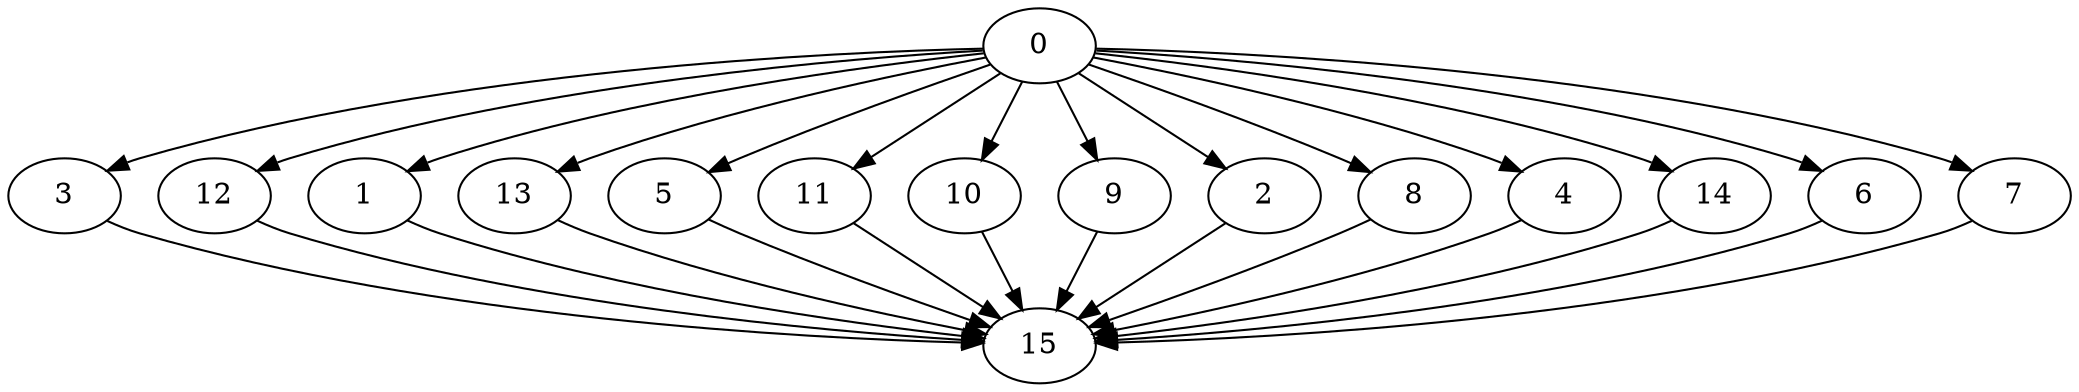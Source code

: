 digraph "Fork_Join_Nodes_16_CCR_1.01_WeightType_Random" {
	graph ["Duplicate states"=0,
		GraphType=F_J,
		"Max states in OPEN"=0,
		Modes="120000ms; topo-ordered tasks, ; Pruning: task equivalence, fixed order ready list, ; F-value: ; Optimisation: best schedule length (\
SL) optimisation on equal, ",
		NumberOfTasks=16,
		"Pruned using list schedule length"=7667768,
		"States removed from OPEN"=0,
		TargetSystem="Homogeneous-4",
		"Time to schedule (ms)"=32450,
		"Total idle time"=61,
		"Total schedule length"=63,
		"Total sequential time"=162,
		"Total states created"=108856289
	];
	0	["Finish time"=18,
		Processor=0,
		"Start time"=0,
		Weight=18];
	3	["Finish time"=38,
		Processor=0,
		"Start time"=22,
		Weight=16];
	0 -> 3	[Weight=6];
	12	["Finish time"=44,
		Processor=1,
		"Start time"=31,
		Weight=13];
	0 -> 12	[Weight=10];
	1	["Finish time"=52,
		Processor=2,
		"Start time"=36,
		Weight=16];
	0 -> 1	[Weight=10];
	13	["Finish time"=56,
		Processor=3,
		"Start time"=43,
		Weight=13];
	0 -> 13	[Weight=8];
	5	["Finish time"=34,
		Processor=3,
		"Start time"=20,
		Weight=14];
	0 -> 5	[Weight=2];
	11	["Finish time"=36,
		Processor=2,
		"Start time"=25,
		Weight=11];
	0 -> 11	[Weight=3];
	10	["Finish time"=54,
		Processor=0,
		"Start time"=38,
		Weight=16];
	0 -> 10	[Weight=7];
	9	["Finish time"=43,
		Processor=3,
		"Start time"=34,
		Weight=9];
	0 -> 9	[Weight=5];
	2	["Finish time"=31,
		Processor=1,
		"Start time"=26,
		Weight=5];
	0 -> 2	[Weight=7];
	8	["Finish time"=26,
		Processor=1,
		"Start time"=21,
		Weight=5];
	0 -> 8	[Weight=3];
	4	["Finish time"=25,
		Processor=2,
		"Start time"=20,
		Weight=5];
	0 -> 4	[Weight=2];
	14	["Finish time"=49,
		Processor=1,
		"Start time"=44,
		Weight=5];
	0 -> 14	[Weight=4];
	6	["Finish time"=54,
		Processor=1,
		"Start time"=49,
		Weight=5];
	0 -> 6	[Weight=2];
	7	["Finish time"=22,
		Processor=0,
		"Start time"=18,
		Weight=4];
	0 -> 7	[Weight=10];
	15	["Finish time"=63,
		Processor=3,
		"Start time"=56,
		Weight=7];
	3 -> 15	[Weight=5];
	12 -> 15	[Weight=8];
	1 -> 15	[Weight=4];
	13 -> 15	[Weight=7];
	5 -> 15	[Weight=5];
	11 -> 15	[Weight=8];
	10 -> 15	[Weight=2];
	9 -> 15	[Weight=7];
	2 -> 15	[Weight=10];
	8 -> 15	[Weight=10];
	4 -> 15	[Weight=8];
	14 -> 15	[Weight=6];
	6 -> 15	[Weight=2];
	7 -> 15	[Weight=3];
}
